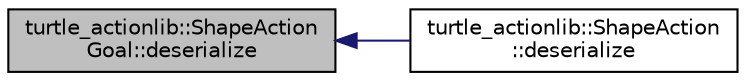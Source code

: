 digraph "turtle_actionlib::ShapeActionGoal::deserialize"
{
  edge [fontname="Helvetica",fontsize="10",labelfontname="Helvetica",labelfontsize="10"];
  node [fontname="Helvetica",fontsize="10",shape=record];
  rankdir="LR";
  Node1 [label="turtle_actionlib::ShapeAction\lGoal::deserialize",height=0.2,width=0.4,color="black", fillcolor="grey75", style="filled" fontcolor="black"];
  Node1 -> Node2 [dir="back",color="midnightblue",fontsize="10",style="solid",fontname="Helvetica"];
  Node2 [label="turtle_actionlib::ShapeAction\l::deserialize",height=0.2,width=0.4,color="black", fillcolor="white", style="filled",URL="$classturtle__actionlib_1_1_shape_action.html#a3ff31c539e5e1fe7b2bb26d0260464bd"];
}
